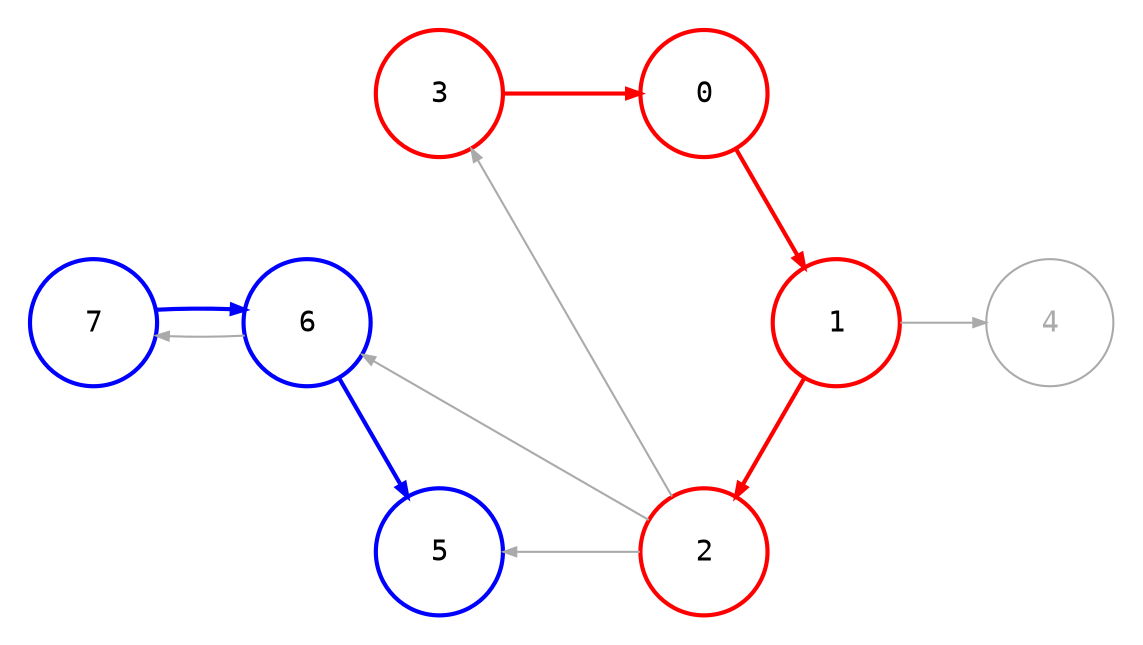 digraph {
    node [shape=circle, fontname="monospace", fixedsize=true, width="0.85"];
    edge [arrowsize=0.6, fontname="monospace", fontsize=9];
    layout=circo;
    scale=1.0;
    normalize=true;
    pad=0.2;
    splines=line;

    3, 0, 1, 2 [style="bold"; color=red];
    7, 6, 5 [style=bold; color=blue];
    4 [color="#aaaaaa", fontcolor="#aaaaaa"];

    0 [
        label=<
            <table border="0" cellpadding="0" cellspacing="0">
                <tr>
                    <td>0</td>
                </tr>
            </table>
        >,
        color=red,
        style=bold
    ];

    1 [
        label=<
            <table border="0" cellpadding="0" cellspacing="0">
                <tr>
                    <td>1</td>
                </tr>
            </table>
        >,
        color=red,
        style=bold
    ];

    2 [
        label=<
            <table border="0" cellpadding="0" cellspacing="0">
                <tr>
                    <td>2</td>
                </tr>
            </table>
        >,
    ];

    3 [
        label=<
            <table border="0" cellpadding="0" cellspacing="0">
                <tr>
                    <td>3</td>
                </tr>
            </table>
        >,
    ];

    4 [
        label=<
            <table border="0" cellpadding="0" cellspacing="0">
                <tr>
                    <td>4</td>
                </tr>
            </table>
        >,
    ];

    5 [
        label=<
            <table border="0" cellpadding="0" cellspacing="0">
                <tr>
                    <td>5</td>
                </tr>
            </table>
        >,
    ];

    6 [
        label=<
            <table border="0" cellpadding="0" cellspacing="0">
                <tr>
                    <td>6</td>
                </tr>
            </table>
        >,
    ];

    7 [
        label=<
            <table border="0" cellpadding="0" cellspacing="0">
                <tr>
                    <td>7</td>
                </tr>
            </table>
        >,
    ];



    3 -> 0 [
        style=bold;
        color=red;
    ];

    0 -> 1 [style=bold; color=red];

    1 -> 2 [style=bold; color=red];

    1 -> 4 [color="#aaaaaa"];

    2 -> 3 [color="#aaaaaa"];

    2 -> 5 [color="#aaaaaa"];

    2 -> 6 [color="#aaaaaa"];

    6 -> 5 [style=bold; color=blue];

    6 -> 7 [color="#aaaaaa"];

    7 -> 6 [style=bold; color=blue];

    1 -> 5 [style=invis];
}